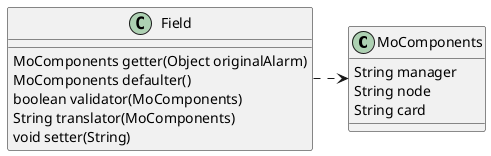 @startuml
class MoComponents {
    String manager
    String node
    String card
}
class Field {
    MoComponents getter(Object originalAlarm)
    MoComponents defaulter()
    boolean validator(MoComponents)
    String translator(MoComponents)
    void setter(String)
}
Field .> MoComponents
@enduml